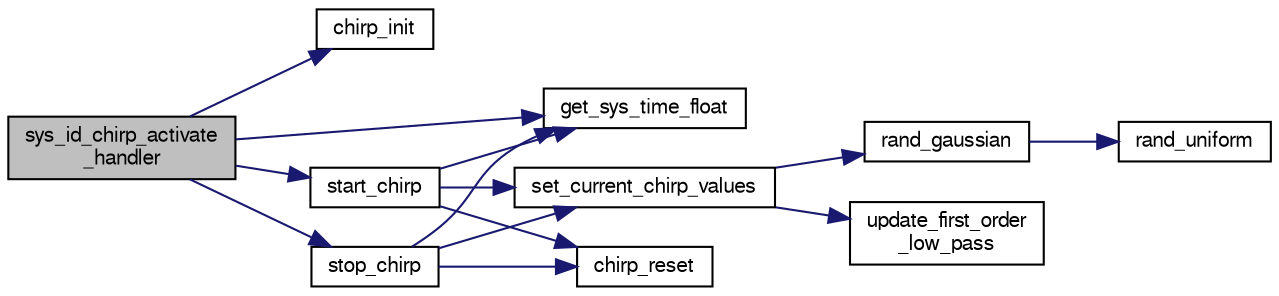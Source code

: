 digraph "sys_id_chirp_activate_handler"
{
  edge [fontname="FreeSans",fontsize="10",labelfontname="FreeSans",labelfontsize="10"];
  node [fontname="FreeSans",fontsize="10",shape=record];
  rankdir="LR";
  Node1 [label="sys_id_chirp_activate\l_handler",height=0.2,width=0.4,color="black", fillcolor="grey75", style="filled", fontcolor="black"];
  Node1 -> Node2 [color="midnightblue",fontsize="10",style="solid",fontname="FreeSans"];
  Node2 [label="chirp_init",height=0.2,width=0.4,color="black", fillcolor="white", style="filled",URL="$pprz__chirp_8c.html#a2b23f668b46a834f43f7286086bce86d",tooltip="Allocate and initialize a new chirp struct. "];
  Node1 -> Node3 [color="midnightblue",fontsize="10",style="solid",fontname="FreeSans"];
  Node3 [label="get_sys_time_float",height=0.2,width=0.4,color="black", fillcolor="white", style="filled",URL="$sys__time_8h.html#af486c2fb33d8d33645256a9970eb056e",tooltip="Get the time in seconds since startup. "];
  Node1 -> Node4 [color="midnightblue",fontsize="10",style="solid",fontname="FreeSans"];
  Node4 [label="start_chirp",height=0.2,width=0.4,color="black", fillcolor="white", style="filled",URL="$sys__id__chirp_8c.html#adcb98efd2f03586518ffbb29f2d24100"];
  Node4 -> Node5 [color="midnightblue",fontsize="10",style="solid",fontname="FreeSans"];
  Node5 [label="chirp_reset",height=0.2,width=0.4,color="black", fillcolor="white", style="filled",URL="$pprz__chirp_8c.html#ae89b24a5aa6e4a64af1f55d5b2889898",tooltip="Reset the time of the chirp. "];
  Node4 -> Node3 [color="midnightblue",fontsize="10",style="solid",fontname="FreeSans"];
  Node4 -> Node6 [color="midnightblue",fontsize="10",style="solid",fontname="FreeSans"];
  Node6 [label="set_current_chirp_values",height=0.2,width=0.4,color="black", fillcolor="white", style="filled",URL="$sys__id__chirp_8c.html#ab58514cddee23e1a72d465763b68f90f"];
  Node6 -> Node7 [color="midnightblue",fontsize="10",style="solid",fontname="FreeSans"];
  Node7 [label="rand_gaussian",height=0.2,width=0.4,color="black", fillcolor="white", style="filled",URL="$pprz__random_8c.html#a7ebb0b06e73a9d5e4389020dada0743d"];
  Node7 -> Node8 [color="midnightblue",fontsize="10",style="solid",fontname="FreeSans"];
  Node8 [label="rand_uniform",height=0.2,width=0.4,color="black", fillcolor="white", style="filled",URL="$pprz__random_8c.html#ac6450383e0b401411ff36c479aa7f608"];
  Node6 -> Node9 [color="midnightblue",fontsize="10",style="solid",fontname="FreeSans"];
  Node9 [label="update_first_order\l_low_pass",height=0.2,width=0.4,color="black", fillcolor="white", style="filled",URL="$low__pass__filter_8h.html#a4ea211d4b5976d245c96408ff2d2803f",tooltip="Update first order low pass filter state with a new value. "];
  Node1 -> Node10 [color="midnightblue",fontsize="10",style="solid",fontname="FreeSans"];
  Node10 [label="stop_chirp",height=0.2,width=0.4,color="black", fillcolor="white", style="filled",URL="$sys__id__chirp_8c.html#a97959e77b226051e613b196f0cf9f7e7"];
  Node10 -> Node5 [color="midnightblue",fontsize="10",style="solid",fontname="FreeSans"];
  Node10 -> Node3 [color="midnightblue",fontsize="10",style="solid",fontname="FreeSans"];
  Node10 -> Node6 [color="midnightblue",fontsize="10",style="solid",fontname="FreeSans"];
}
